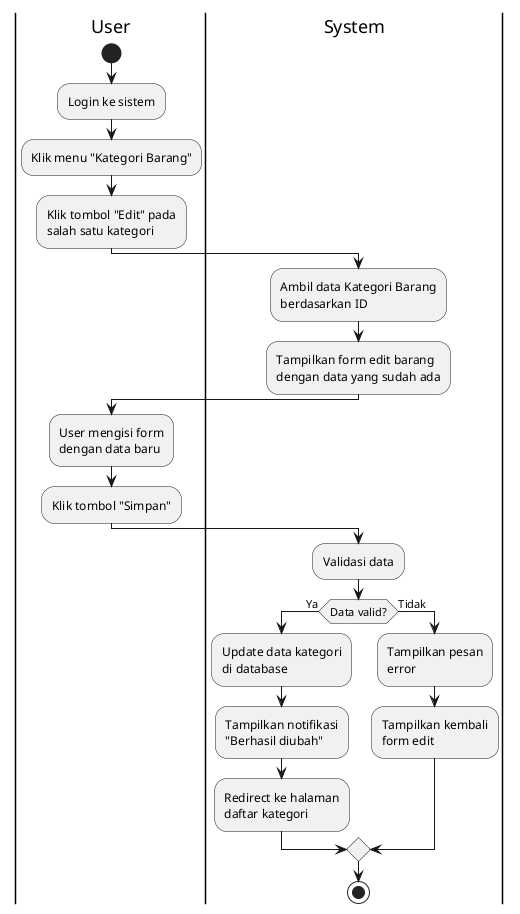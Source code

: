@startuml
|User|
start
:Login ke sistem;
:Klik menu "Kategori Barang";
:Klik tombol "Edit" pada\nsalah satu kategori;

|System|
:Ambil data Kategori Barang\nberdasarkan ID;
:Tampilkan form edit barang\ndengan data yang sudah ada;

|User|
:User mengisi form\ndengan data baru;
:Klik tombol "Simpan";

|System|
:Validasi data;

if (Data valid?) then (Ya)
  :Update data kategori\ndi database;
  :Tampilkan notifikasi\n"Berhasil diubah";
  :Redirect ke halaman\ndaftar kategori;
else (Tidak)
  :Tampilkan pesan\nerror;
  :Tampilkan kembali\nform edit;
endif

stop
@enduml
